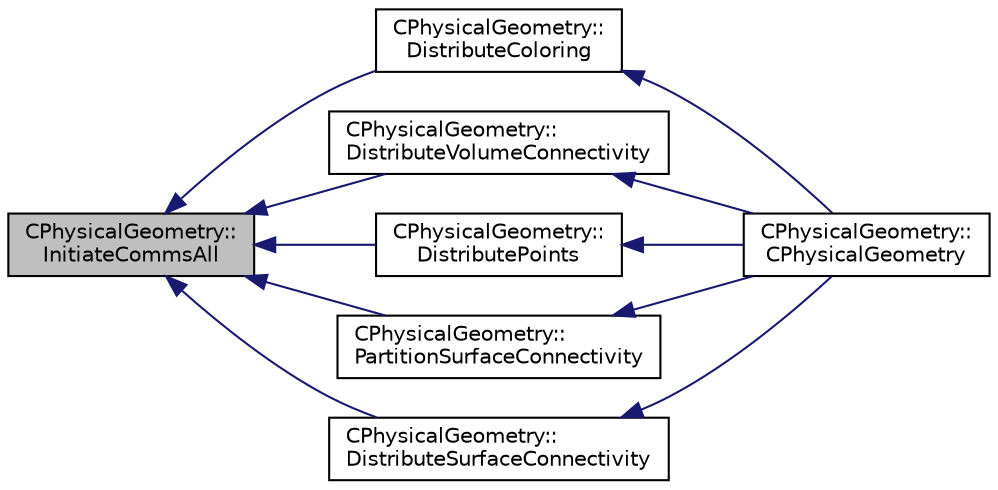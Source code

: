 digraph "CPhysicalGeometry::InitiateCommsAll"
{
  edge [fontname="Helvetica",fontsize="10",labelfontname="Helvetica",labelfontsize="10"];
  node [fontname="Helvetica",fontsize="10",shape=record];
  rankdir="LR";
  Node667 [label="CPhysicalGeometry::\lInitiateCommsAll",height=0.2,width=0.4,color="black", fillcolor="grey75", style="filled", fontcolor="black"];
  Node667 -> Node668 [dir="back",color="midnightblue",fontsize="10",style="solid",fontname="Helvetica"];
  Node668 [label="CPhysicalGeometry::\lDistributeColoring",height=0.2,width=0.4,color="black", fillcolor="white", style="filled",URL="$class_c_physical_geometry.html#a62179e920f6a9f5e5f9e687ca41c4a63",tooltip="Distributes the coloring from ParMETIS so that each rank has complete information about the local gri..."];
  Node668 -> Node669 [dir="back",color="midnightblue",fontsize="10",style="solid",fontname="Helvetica"];
  Node669 [label="CPhysicalGeometry::\lCPhysicalGeometry",height=0.2,width=0.4,color="black", fillcolor="white", style="filled",URL="$class_c_physical_geometry.html#addad3f466423ba9243a396763d442f9a",tooltip="Accepts a geometry container holding a linearly partitioned grid with coloring performed by ParMETIS..."];
  Node667 -> Node670 [dir="back",color="midnightblue",fontsize="10",style="solid",fontname="Helvetica"];
  Node670 [label="CPhysicalGeometry::\lDistributeVolumeConnectivity",height=0.2,width=0.4,color="black", fillcolor="white", style="filled",URL="$class_c_physical_geometry.html#a6bfe516633384c6a52fc2ac0a570217f",tooltip="Distribute the connectivity for a single volume element type across all ranks based on a ParMETIS col..."];
  Node670 -> Node669 [dir="back",color="midnightblue",fontsize="10",style="solid",fontname="Helvetica"];
  Node667 -> Node671 [dir="back",color="midnightblue",fontsize="10",style="solid",fontname="Helvetica"];
  Node671 [label="CPhysicalGeometry::\lDistributePoints",height=0.2,width=0.4,color="black", fillcolor="white", style="filled",URL="$class_c_physical_geometry.html#a1657020a6334a6be8770a8d3b3fccbad",tooltip="Distribute the grid points, including ghost points, across all ranks based on a ParMETIS coloring..."];
  Node671 -> Node669 [dir="back",color="midnightblue",fontsize="10",style="solid",fontname="Helvetica"];
  Node667 -> Node672 [dir="back",color="midnightblue",fontsize="10",style="solid",fontname="Helvetica"];
  Node672 [label="CPhysicalGeometry::\lPartitionSurfaceConnectivity",height=0.2,width=0.4,color="black", fillcolor="white", style="filled",URL="$class_c_physical_geometry.html#abb92b4ce2bf3bf4448180558a1dee85a",tooltip="Partition the marker connectivity held on the master rank according to a linear partitioning. "];
  Node672 -> Node669 [dir="back",color="midnightblue",fontsize="10",style="solid",fontname="Helvetica"];
  Node667 -> Node673 [dir="back",color="midnightblue",fontsize="10",style="solid",fontname="Helvetica"];
  Node673 [label="CPhysicalGeometry::\lDistributeSurfaceConnectivity",height=0.2,width=0.4,color="black", fillcolor="white", style="filled",URL="$class_c_physical_geometry.html#ab129d8da80848e89b8e97e309f4c1bc0",tooltip="Distribute the connectivity for a single surface element type in all markers across all ranks based o..."];
  Node673 -> Node669 [dir="back",color="midnightblue",fontsize="10",style="solid",fontname="Helvetica"];
}
